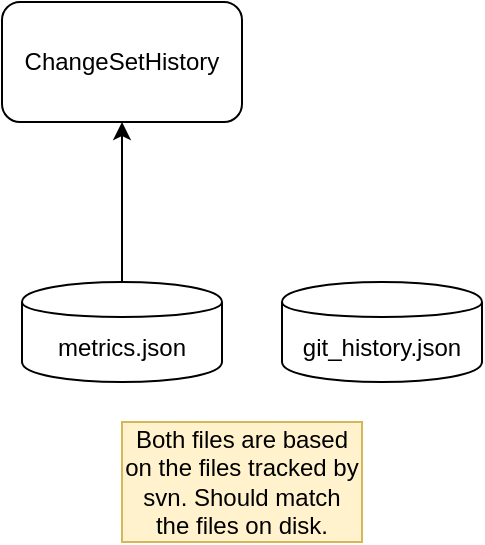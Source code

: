 <mxfile version="12.6.5" type="device"><diagram id="nHOI77kmAEOUUcCZfBXM" name="Page-1"><mxGraphModel dx="1024" dy="592" grid="1" gridSize="10" guides="1" tooltips="1" connect="1" arrows="1" fold="1" page="1" pageScale="1" pageWidth="827" pageHeight="1169" math="0" shadow="0"><root><mxCell id="0"/><mxCell id="1" parent="0"/><mxCell id="HZp-NSTLPGNn0izMDQwG-6" style="edgeStyle=orthogonalEdgeStyle;rounded=0;orthogonalLoop=1;jettySize=auto;html=1;exitX=0.5;exitY=0;exitDx=0;exitDy=0;" edge="1" parent="1" source="HZp-NSTLPGNn0izMDQwG-1" target="HZp-NSTLPGNn0izMDQwG-5"><mxGeometry relative="1" as="geometry"/></mxCell><mxCell id="HZp-NSTLPGNn0izMDQwG-1" value="metrics.json" style="shape=cylinder;whiteSpace=wrap;html=1;boundedLbl=1;backgroundOutline=1;" vertex="1" parent="1"><mxGeometry x="130" y="350" width="100" height="50" as="geometry"/></mxCell><mxCell id="HZp-NSTLPGNn0izMDQwG-2" value="git_history.json" style="shape=cylinder;whiteSpace=wrap;html=1;boundedLbl=1;backgroundOutline=1;" vertex="1" parent="1"><mxGeometry x="260" y="350" width="100" height="50" as="geometry"/></mxCell><mxCell id="HZp-NSTLPGNn0izMDQwG-4" value="Both files are based on the files tracked by svn. Should match the files on disk." style="rounded=0;whiteSpace=wrap;html=1;fillColor=#fff2cc;strokeColor=#d6b656;" vertex="1" parent="1"><mxGeometry x="180" y="420" width="120" height="60" as="geometry"/></mxCell><mxCell id="HZp-NSTLPGNn0izMDQwG-5" value="ChangeSetHistory" style="rounded=1;whiteSpace=wrap;html=1;" vertex="1" parent="1"><mxGeometry x="120" y="210" width="120" height="60" as="geometry"/></mxCell></root></mxGraphModel></diagram></mxfile>